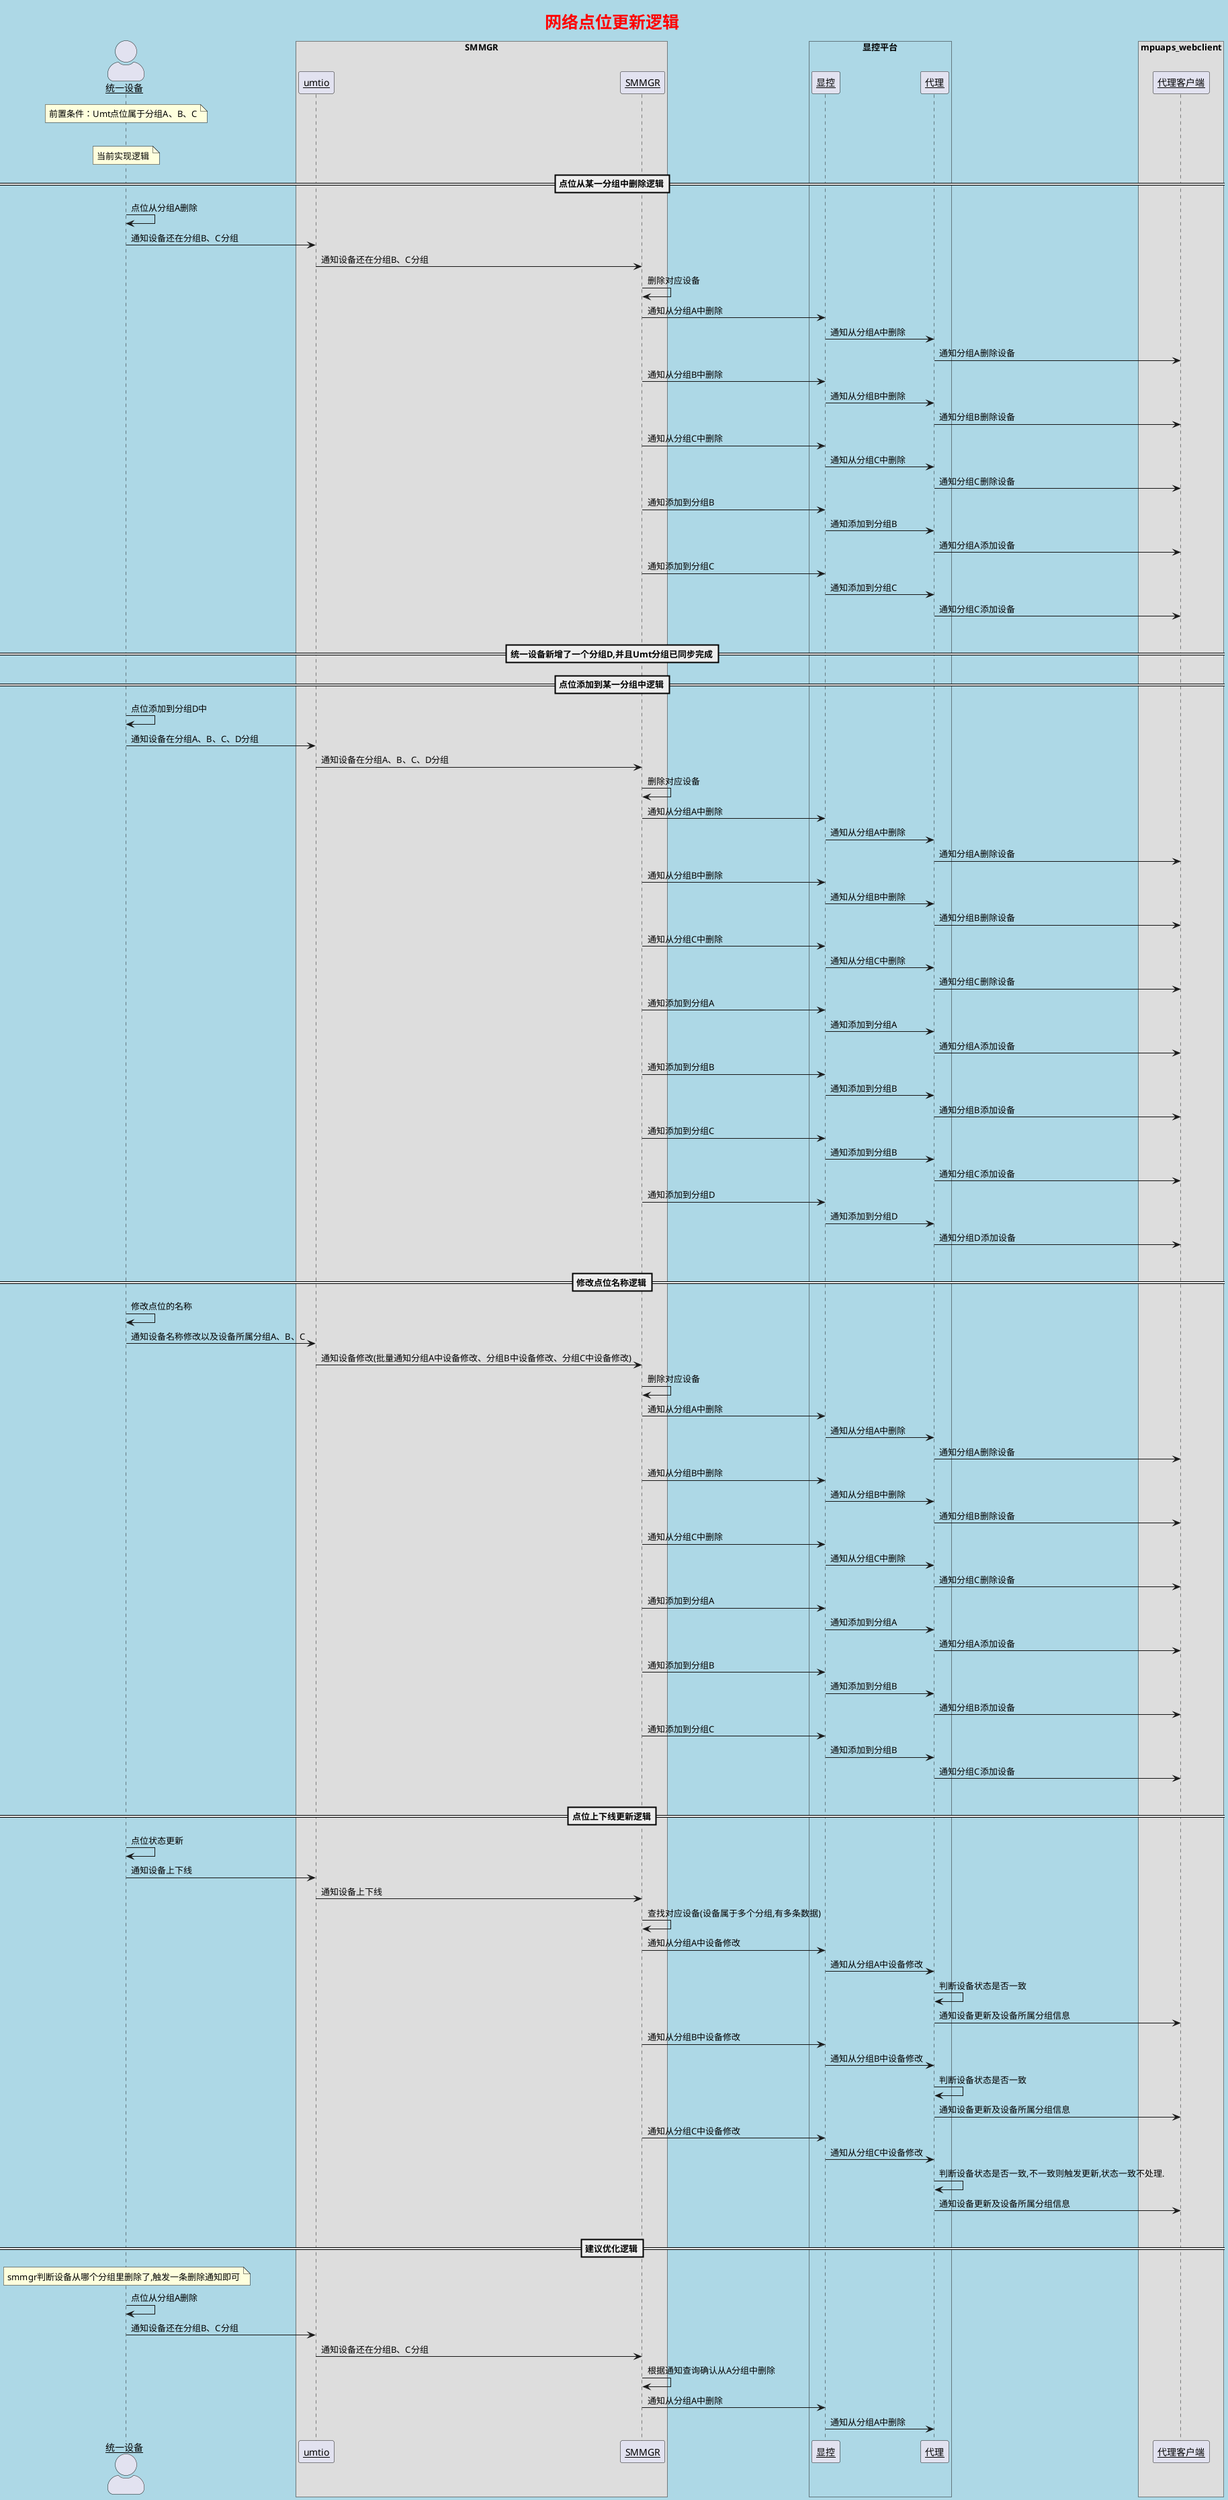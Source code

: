 @startuml

skinparam titleFontSize 25
skinparam titleFontColor  #red
title 网络点位更新逻辑

skinparam backgroundColor #LightBlue
skinparam handwritten false
skinparam sequenceParticipant underline
skinparam actorStyle awesome


actor 统一设备 as client

box "显控平台" #LightBlue

box "SMMGR"
participant umtio      as umtio
participant SMMGR      as smmgr
end box

participant 显控       as mpuserver
participant 代理       as mpuaps
end box

box "mpuaps_webclient"
participant 代理客户端 as webclient
end box

note over client
前置条件：Umt点位属于分组A、B、C
end note
|||
note over client
当前实现逻辑
end note
==点位从某一分组中删除逻辑==
client ->  client : 点位从分组A删除
client ->  umtio  : 通知设备还在分组B、C分组

umtio  -> smmgr   : 通知设备还在分组B、C分组

smmgr  -> smmgr     : 删除对应设备
smmgr  -> mpuserver : 通知从分组A中删除
mpuserver -> mpuaps : 通知从分组A中删除
mpuaps -> webclient : 通知分组A删除设备

smmgr  -> mpuserver : 通知从分组B中删除
mpuserver -> mpuaps : 通知从分组B中删除
mpuaps -> webclient : 通知分组B删除设备

smmgr  -> mpuserver : 通知从分组C中删除
mpuserver -> mpuaps : 通知从分组C中删除
mpuaps -> webclient : 通知分组C删除设备

smmgr  -> mpuserver  : 通知添加到分组B
mpuserver  -> mpuaps : 通知添加到分组B
mpuaps -> webclient  : 通知分组A添加设备

smmgr  -> mpuserver  : 通知添加到分组C
mpuserver  -> mpuaps : 通知添加到分组C
mpuaps -> webclient  : 通知分组C添加设备
|||
==统一设备新增了一个分组D,并且Umt分组已同步完成==
==点位添加到某一分组中逻辑==
client ->  client : 点位添加到分组D中
client ->  umtio  : 通知设备在分组A、B、C、D分组

umtio  -> smmgr   : 通知设备在分组A、B、C、D分组

smmgr  -> smmgr     : 删除对应设备
smmgr  -> mpuserver : 通知从分组A中删除
mpuserver -> mpuaps : 通知从分组A中删除
mpuaps -> webclient : 通知分组A删除设备

smmgr  -> mpuserver : 通知从分组B中删除
mpuserver -> mpuaps : 通知从分组B中删除
mpuaps -> webclient : 通知分组B删除设备

smmgr  -> mpuserver : 通知从分组C中删除
mpuserver -> mpuaps : 通知从分组C中删除
mpuaps -> webclient : 通知分组C删除设备

smmgr  -> mpuserver  : 通知添加到分组A
mpuserver  -> mpuaps : 通知添加到分组A
mpuaps -> webclient  : 通知分组A添加设备

smmgr  -> mpuserver  : 通知添加到分组B
mpuserver  -> mpuaps : 通知添加到分组B
mpuaps -> webclient  : 通知分组B添加设备

smmgr  -> mpuserver  : 通知添加到分组C
mpuserver  -> mpuaps : 通知添加到分组B
mpuaps -> webclient  : 通知分组C添加设备

smmgr  -> mpuserver  : 通知添加到分组D
mpuserver  -> mpuaps : 通知添加到分组D
mpuaps -> webclient  : 通知分组D添加设备
|||
==修改点位名称逻辑==
client ->  client : 修改点位的名称
client ->  umtio  : 通知设备名称修改以及设备所属分组A、B、C

umtio  -> smmgr   : 通知设备修改(批量通知分组A中设备修改、分组B中设备修改、分组C中设备修改)

smmgr  -> smmgr     : 删除对应设备
smmgr  -> mpuserver : 通知从分组A中删除
mpuserver -> mpuaps : 通知从分组A中删除
mpuaps -> webclient : 通知分组A删除设备

smmgr  -> mpuserver : 通知从分组B中删除
mpuserver -> mpuaps : 通知从分组B中删除
mpuaps -> webclient : 通知分组B删除设备

smmgr  -> mpuserver : 通知从分组C中删除
mpuserver -> mpuaps : 通知从分组C中删除
mpuaps -> webclient : 通知分组C删除设备

smmgr  -> mpuserver  : 通知添加到分组A
mpuserver  -> mpuaps : 通知添加到分组A
mpuaps -> webclient  : 通知分组A添加设备

smmgr  -> mpuserver  : 通知添加到分组B
mpuserver  -> mpuaps : 通知添加到分组B
mpuaps -> webclient  : 通知分组B添加设备

smmgr  -> mpuserver  : 通知添加到分组C
mpuserver  -> mpuaps : 通知添加到分组B
mpuaps -> webclient  : 通知分组C添加设备
|||
==点位上下线更新逻辑==
client ->  client : 点位状态更新
client ->  umtio  : 通知设备上下线

umtio  -> smmgr   : 通知设备上下线

smmgr  -> smmgr   : 查找对应设备(设备属于多个分组,有多条数据)
smmgr  -> mpuserver : 通知从分组A中设备修改
mpuserver -> mpuaps : 通知从分组A中设备修改
mpuaps -> mpuaps    : 判断设备状态是否一致
mpuaps -> webclient : 通知设备更新及设备所属分组信息

smmgr  -> mpuserver : 通知从分组B中设备修改
mpuserver -> mpuaps : 通知从分组B中设备修改
mpuaps -> mpuaps    : 判断设备状态是否一致
mpuaps -> webclient : 通知设备更新及设备所属分组信息

smmgr  -> mpuserver : 通知从分组C中设备修改
mpuserver -> mpuaps : 通知从分组C中设备修改
mpuaps -> mpuaps    : 判断设备状态是否一致,不一致则触发更新,状态一致不处理.
mpuaps -> webclient : 通知设备更新及设备所属分组信息

|||
==建议优化逻辑==
note over client
smmgr判断设备从哪个分组里删除了,触发一条删除通知即可
end note
client ->  client : 点位从分组A删除
client ->  umtio  : 通知设备还在分组B、C分组

umtio  -> smmgr   : 通知设备还在分组B、C分组
smmgr  -> smmgr   : 根据通知查询确认从A分组中删除
smmgr  -> mpuserver : 通知从分组A中删除
mpuserver -> mpuaps : 通知从分组A中删除

@enduml
